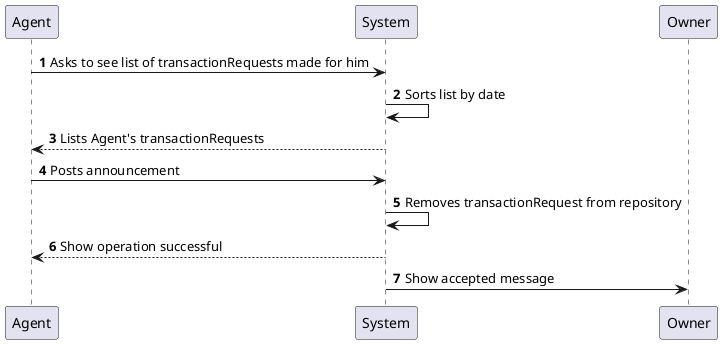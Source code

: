 @startuml
'https://plantuml.com/sequence-diagram

autonumber
participant Agent
participant System
Agent-> System : Asks to see list of transactionRequests made for him
System-> System: Sorts list by date
System --> Agent: Lists Agent's transactionRequests

Agent-> System: Posts announcement
System-> System: Removes transactionRequest from repository
System --> Agent: Show operation successful
System -> Owner: Show accepted message

@enduml